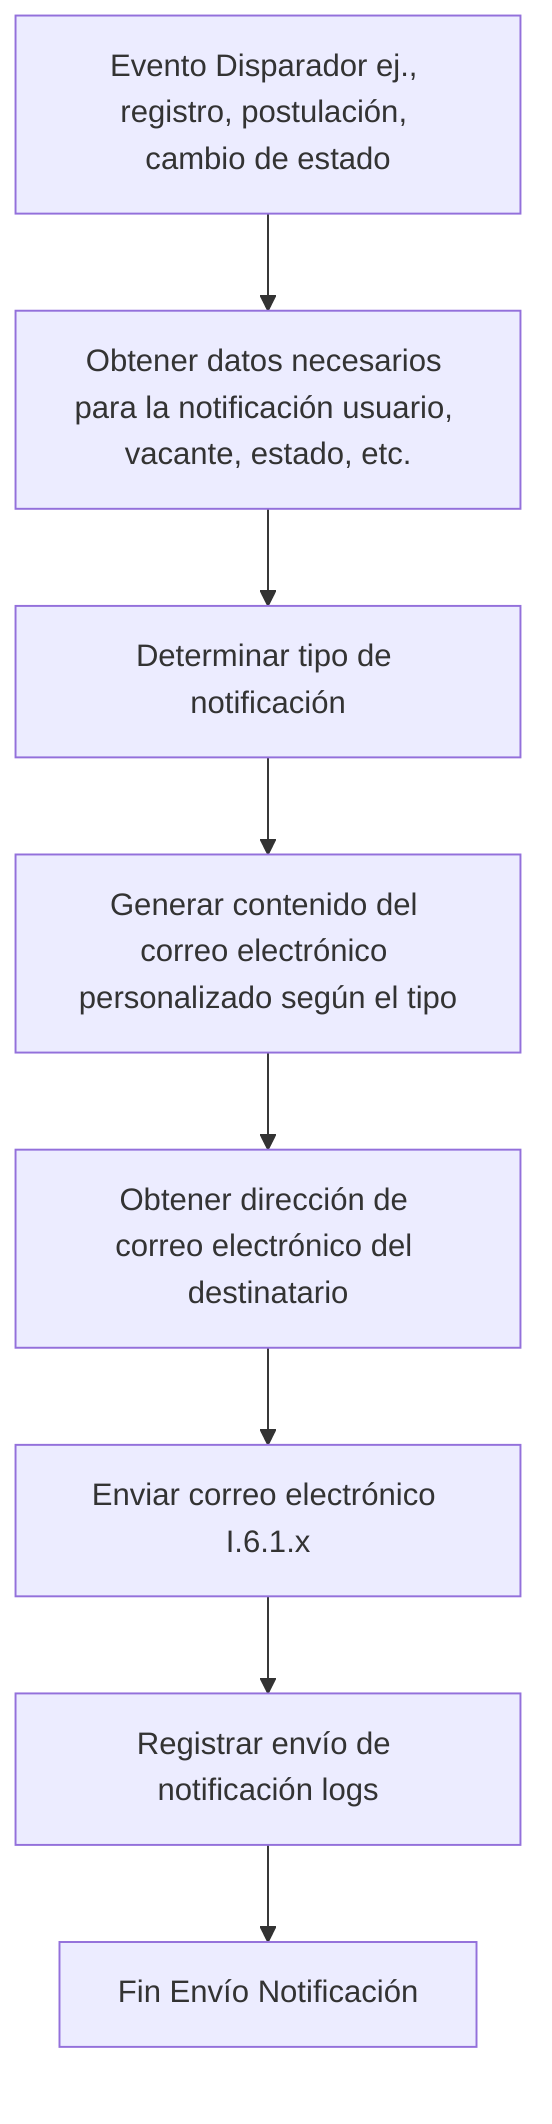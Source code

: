 graph TD
    A[Evento Disparador ej., registro, postulación, cambio de estado] --> B[Obtener datos necesarios para la notificación usuario, vacante, estado, etc.];
    B --> C[Determinar tipo de notificación];
    C --> D[Generar contenido del correo electrónico personalizado según el tipo];
    D --> E[Obtener dirección de correo electrónico del destinatario];
    E --> F[Enviar correo electrónico I.6.1.x];
    F --> G[Registrar envío de notificación logs];
    G --> H[Fin Envío Notificación];